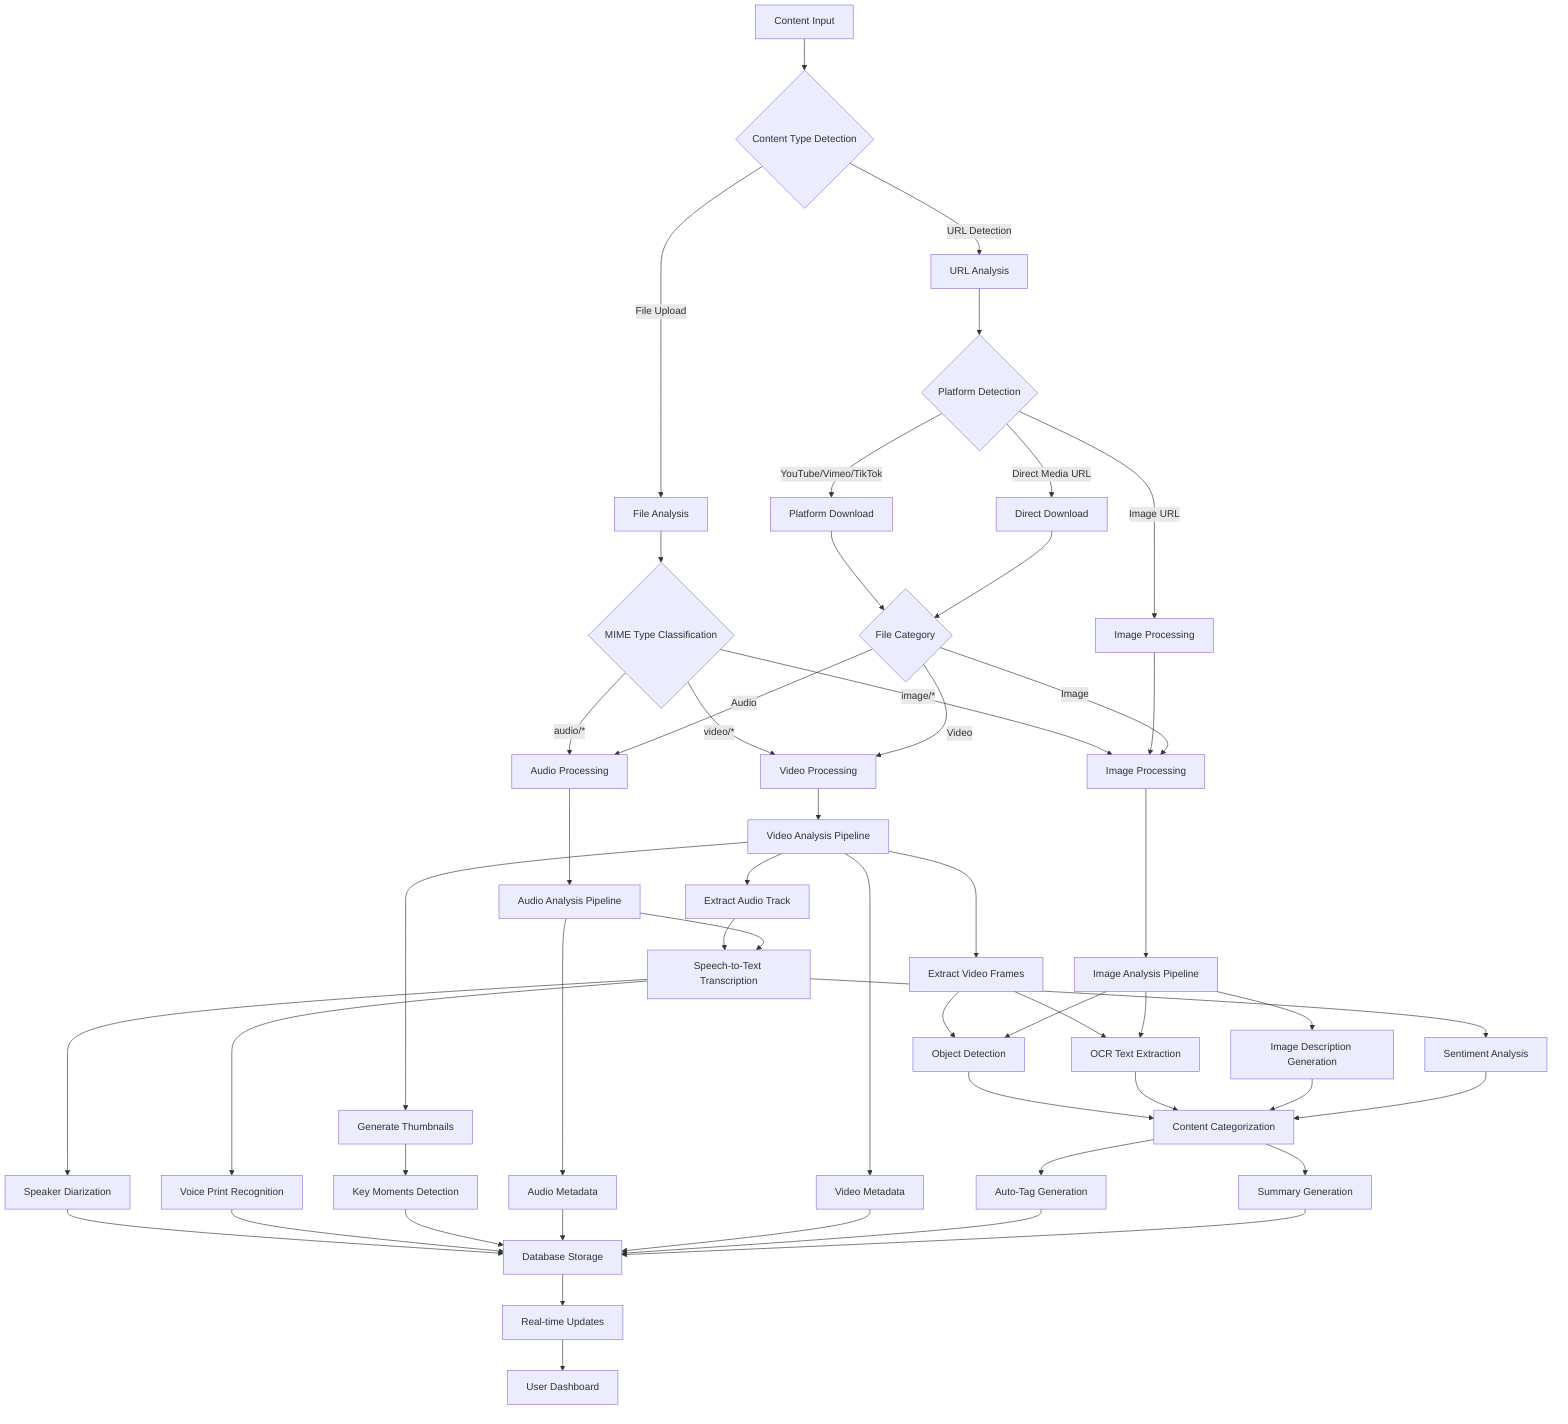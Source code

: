 graph TD
    A[Content Input] --> B{Content Type Detection}
    
    B -->|URL Detection| C[URL Analysis]
    B -->|File Upload| D[File Analysis]
    
    C --> E{Platform Detection}
    E -->|YouTube/Vimeo/TikTok| F[Platform Download]
    E -->|Direct Media URL| G[Direct Download]
    E -->|Image URL| H[Image Processing]
    
    D --> I{MIME Type Classification}
    I -->|video/*| J[Video Processing]
    I -->|audio/*| K[Audio Processing]
    I -->|image/*| L[Image Processing]
    
    F --> M{File Category}
    G --> M
    H --> L
    
    M -->|Video| J
    M -->|Audio| K
    M -->|Image| L
    
    J --> N[Video Analysis Pipeline]
    K --> O[Audio Analysis Pipeline]
    L --> P[Image Analysis Pipeline]
    
    N --> Q[Extract Audio Track]
    N --> R[Extract Video Frames]
    N --> S[Generate Thumbnails]
    N --> T[Video Metadata]
    
    Q --> U[Speech-to-Text Transcription]
    R --> V[Object Detection]
    R --> W[OCR Text Extraction]
    S --> X[Key Moments Detection]
    
    O --> U
    O --> Y[Audio Metadata]
    
    P --> V
    P --> W
    P --> Z[Image Description Generation]
    
    U --> AA[Speaker Diarization]
    U --> BB[Voice Print Recognition]
    U --> CC[Sentiment Analysis]
    
    V --> DD[Content Categorization]
    W --> DD
    Z --> DD
    CC --> DD
    
    DD --> EE[Auto-Tag Generation]
    DD --> FF[Summary Generation]
    
    AA --> GG[Database Storage]
    BB --> GG
    X --> GG
    Y --> GG
    T --> GG
    EE --> GG
    FF --> GG
    
    GG --> HH[Real-time Updates]
    HH --> II[User Dashboard]